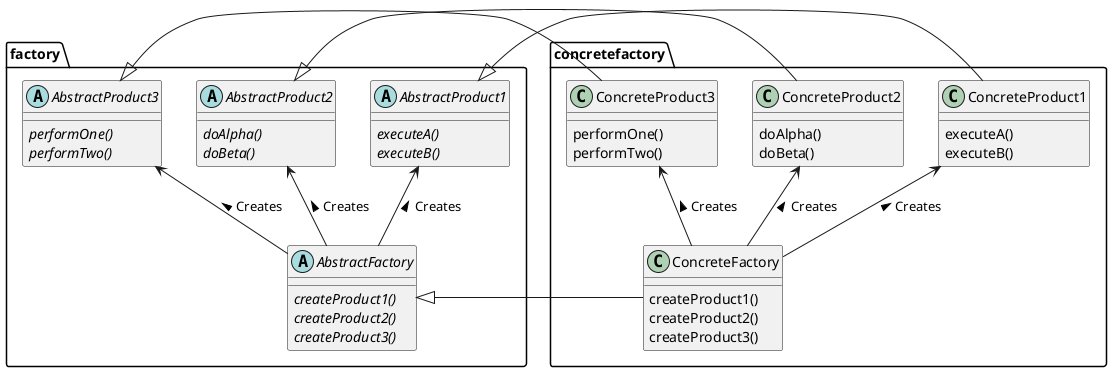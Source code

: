 @startuml Abstract Factory pattern

package "factory" {
  abstract AbstractProduct1 {
    {abstract} executeA()
    {abstract} executeB()
  }

  abstract AbstractProduct2 {
    {abstract} doAlpha()
    {abstract} doBeta()
  }

  abstract AbstractProduct3 {
    {abstract} performOne()
    {abstract} performTwo()
  }

  abstract AbstractFactory {
    {abstract} createProduct1()
    {abstract} createProduct2()
    {abstract} createProduct3()
  }

  AbstractFactory -up-> AbstractProduct1 : Creates >
  AbstractFactory -up-> AbstractProduct2 : Creates >
  AbstractFactory -up-> AbstractProduct3 : Creates >
}

package "concretefactory" {
  class ConcreteProduct1 {
    executeA()
    executeB()
  }

  class ConcreteProduct2 {
    doAlpha()
    doBeta()
  }

  class ConcreteProduct3 {
    performOne()
    performTwo()
  }

  class ConcreteFactory {
    createProduct1()
    createProduct2()
    createProduct3()
  }

  ConcreteFactory -up-> ConcreteProduct1 : Creates >

  ConcreteFactory -up-> ConcreteProduct2 : Creates >
  ConcreteFactory -up-> ConcreteProduct3 : Creates >
}

ConcreteProduct1 -left-|> AbstractProduct1
ConcreteProduct2 -left-|> AbstractProduct2
ConcreteProduct3 -left-|> AbstractProduct3
ConcreteFactory -left-|> AbstractFactory

@enduml
